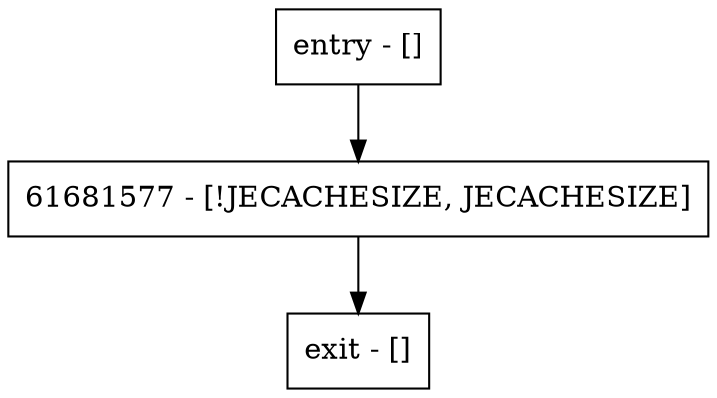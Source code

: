 digraph shortArraySize {
node [shape=record];
entry [label="entry - []"];
exit [label="exit - []"];
61681577 [label="61681577 - [!JECACHESIZE, JECACHESIZE]"];
entry;
exit;
entry -> 61681577;
61681577 -> exit;
}
